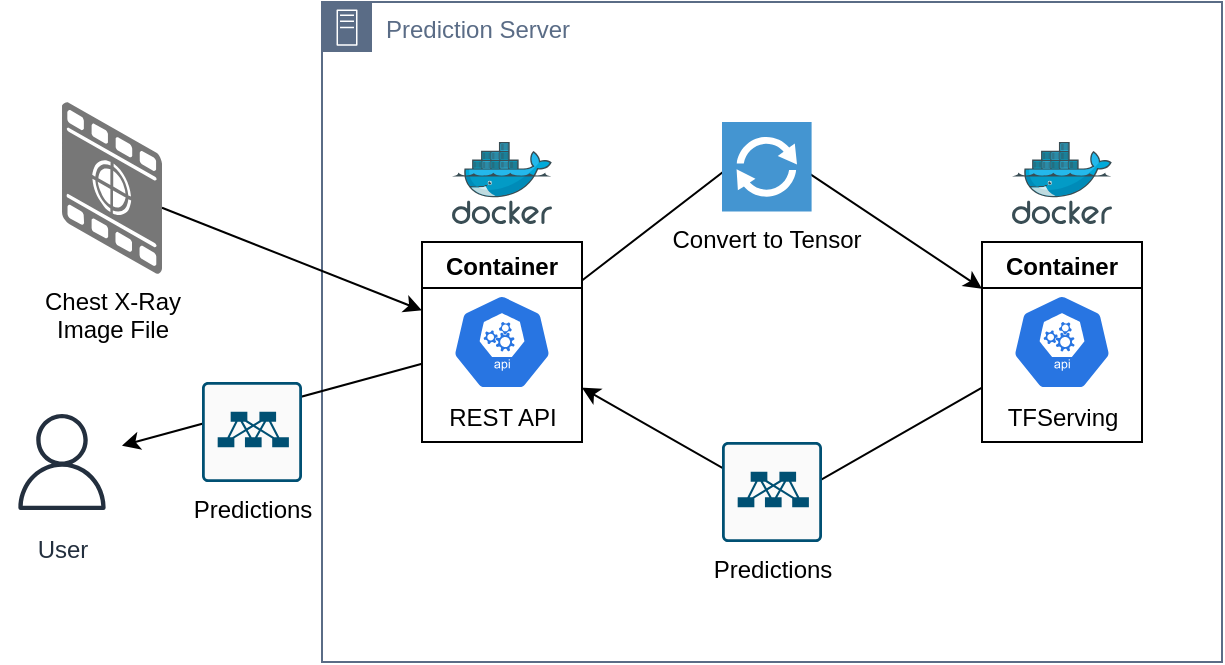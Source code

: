 <mxfile version="13.7.9" type="device"><diagram id="nDZUTssyXi3-ZB5H3RDu" name="Page-1"><mxGraphModel dx="1088" dy="968" grid="1" gridSize="10" guides="1" tooltips="1" connect="1" arrows="1" fold="1" page="1" pageScale="1" pageWidth="1100" pageHeight="850" math="0" shadow="0"><root><mxCell id="0"/><mxCell id="1" parent="0"/><mxCell id="TTJZB768mRT_ErIsJ3gy-34" value="Prediction Server" style="points=[[0,0],[0.25,0],[0.5,0],[0.75,0],[1,0],[1,0.25],[1,0.5],[1,0.75],[1,1],[0.75,1],[0.5,1],[0.25,1],[0,1],[0,0.75],[0,0.5],[0,0.25]];outlineConnect=0;gradientColor=none;html=1;whiteSpace=wrap;fontSize=12;fontStyle=0;shape=mxgraph.aws4.group;grIcon=mxgraph.aws4.group_on_premise;strokeColor=#5A6C86;fillColor=none;verticalAlign=top;align=left;spacingLeft=30;fontColor=#5A6C86;dashed=0;" vertex="1" parent="1"><mxGeometry x="360" y="270" width="450" height="330" as="geometry"/></mxCell><mxCell id="TTJZB768mRT_ErIsJ3gy-26" style="rounded=0;orthogonalLoop=1;jettySize=auto;html=1;startArrow=none;startFill=0;" edge="1" parent="1" source="TTJZB768mRT_ErIsJ3gy-22" target="TTJZB768mRT_ErIsJ3gy-23"><mxGeometry relative="1" as="geometry"><Array as="points"><mxPoint x="580" y="340"/></Array></mxGeometry></mxCell><mxCell id="TTJZB768mRT_ErIsJ3gy-27" value="" style="group" vertex="1" connectable="0" parent="1"><mxGeometry x="690" y="340" width="80" height="150" as="geometry"/></mxCell><mxCell id="TTJZB768mRT_ErIsJ3gy-23" value="Container" style="swimlane;" vertex="1" parent="TTJZB768mRT_ErIsJ3gy-27"><mxGeometry y="50" width="80" height="100" as="geometry"/></mxCell><mxCell id="TTJZB768mRT_ErIsJ3gy-24" value="TFServing" style="html=1;dashed=0;whitespace=wrap;fillColor=#2875E2;strokeColor=#ffffff;points=[[0.005,0.63,0],[0.1,0.2,0],[0.9,0.2,0],[0.5,0,0],[0.995,0.63,0],[0.72,0.99,0],[0.5,1,0],[0.28,0.99,0]];shape=mxgraph.kubernetes.icon;prIcon=api;labelPosition=center;verticalLabelPosition=bottom;align=center;verticalAlign=top;" vertex="1" parent="TTJZB768mRT_ErIsJ3gy-23"><mxGeometry x="15" y="26" width="50" height="48" as="geometry"/></mxCell><mxCell id="TTJZB768mRT_ErIsJ3gy-25" value="" style="aspect=fixed;html=1;points=[];align=center;image;fontSize=12;image=img/lib/mscae/Docker.svg;" vertex="1" parent="TTJZB768mRT_ErIsJ3gy-27"><mxGeometry x="15" width="50" height="41" as="geometry"/></mxCell><mxCell id="TTJZB768mRT_ErIsJ3gy-28" value="" style="group" vertex="1" connectable="0" parent="1"><mxGeometry x="410" y="340" width="80" height="150" as="geometry"/></mxCell><mxCell id="TTJZB768mRT_ErIsJ3gy-22" value="Container" style="swimlane;" vertex="1" parent="TTJZB768mRT_ErIsJ3gy-28"><mxGeometry y="50" width="80" height="100" as="geometry"/></mxCell><mxCell id="TTJZB768mRT_ErIsJ3gy-21" value="REST API" style="html=1;dashed=0;whitespace=wrap;fillColor=#2875E2;strokeColor=#ffffff;points=[[0.005,0.63,0],[0.1,0.2,0],[0.9,0.2,0],[0.5,0,0],[0.995,0.63,0],[0.72,0.99,0],[0.5,1,0],[0.28,0.99,0]];shape=mxgraph.kubernetes.icon;prIcon=api;labelPosition=center;verticalLabelPosition=bottom;align=center;verticalAlign=top;" vertex="1" parent="TTJZB768mRT_ErIsJ3gy-22"><mxGeometry x="15" y="26" width="50" height="48" as="geometry"/></mxCell><mxCell id="TTJZB768mRT_ErIsJ3gy-20" value="" style="aspect=fixed;html=1;points=[];align=center;image;fontSize=12;image=img/lib/mscae/Docker.svg;" vertex="1" parent="TTJZB768mRT_ErIsJ3gy-28"><mxGeometry x="15" width="50" height="41" as="geometry"/></mxCell><mxCell id="TTJZB768mRT_ErIsJ3gy-33" style="edgeStyle=none;rounded=0;orthogonalLoop=1;jettySize=auto;html=1;startArrow=none;startFill=0;" edge="1" parent="1" source="TTJZB768mRT_ErIsJ3gy-29" target="TTJZB768mRT_ErIsJ3gy-22"><mxGeometry relative="1" as="geometry"/></mxCell><mxCell id="TTJZB768mRT_ErIsJ3gy-29" value="Chest X-Ray&lt;br&gt;Image File" style="verticalLabelPosition=bottom;html=1;verticalAlign=top;strokeWidth=1;align=center;outlineConnect=0;dashed=0;outlineConnect=0;shape=mxgraph.aws3d.image;strokeColor=none;fillColor=#777777;aspect=fixed;" vertex="1" parent="1"><mxGeometry x="230" y="320" width="50" height="86" as="geometry"/></mxCell><mxCell id="TTJZB768mRT_ErIsJ3gy-30" value="Convert to Tensor" style="pointerEvents=1;shadow=0;dashed=0;html=1;strokeColor=none;fillColor=#4495D1;labelPosition=center;verticalLabelPosition=bottom;verticalAlign=top;align=center;outlineConnect=0;shape=mxgraph.veeam.2d.proxy;" vertex="1" parent="1"><mxGeometry x="560" y="330" width="44.8" height="44.8" as="geometry"/></mxCell><mxCell id="TTJZB768mRT_ErIsJ3gy-31" style="edgeStyle=none;rounded=0;orthogonalLoop=1;jettySize=auto;html=1;startArrow=none;startFill=0;" edge="1" parent="1" source="TTJZB768mRT_ErIsJ3gy-23" target="TTJZB768mRT_ErIsJ3gy-22"><mxGeometry relative="1" as="geometry"><Array as="points"><mxPoint x="590" y="520"/></Array></mxGeometry></mxCell><mxCell id="TTJZB768mRT_ErIsJ3gy-32" value="Predictions" style="points=[[0.015,0.015,0],[0.985,0.015,0],[0.985,0.985,0],[0.015,0.985,0],[0.25,0,0],[0.5,0,0],[0.75,0,0],[1,0.25,0],[1,0.5,0],[1,0.75,0],[0.75,1,0],[0.5,1,0],[0.25,1,0],[0,0.75,0],[0,0.5,0],[0,0.25,0]];verticalLabelPosition=bottom;html=1;verticalAlign=top;aspect=fixed;align=center;pointerEvents=1;shape=mxgraph.cisco19.rect;prIcon=nexus_9300;fillColor=#FAFAFA;strokeColor=#005073;" vertex="1" parent="1"><mxGeometry x="560" y="490" width="50" height="50" as="geometry"/></mxCell><mxCell id="TTJZB768mRT_ErIsJ3gy-35" value="User" style="outlineConnect=0;fontColor=#232F3E;gradientColor=none;strokeColor=#232F3E;fillColor=#ffffff;dashed=0;verticalLabelPosition=bottom;verticalAlign=top;align=center;html=1;fontSize=12;fontStyle=0;aspect=fixed;shape=mxgraph.aws4.resourceIcon;resIcon=mxgraph.aws4.user;" vertex="1" parent="1"><mxGeometry x="200" y="470" width="60" height="60" as="geometry"/></mxCell><mxCell id="TTJZB768mRT_ErIsJ3gy-39" style="edgeStyle=none;rounded=0;orthogonalLoop=1;jettySize=auto;html=1;startArrow=none;startFill=0;" edge="1" parent="1" source="TTJZB768mRT_ErIsJ3gy-22" target="TTJZB768mRT_ErIsJ3gy-35"><mxGeometry relative="1" as="geometry"/></mxCell><mxCell id="TTJZB768mRT_ErIsJ3gy-37" value="Predictions" style="points=[[0.015,0.015,0],[0.985,0.015,0],[0.985,0.985,0],[0.015,0.985,0],[0.25,0,0],[0.5,0,0],[0.75,0,0],[1,0.25,0],[1,0.5,0],[1,0.75,0],[0.75,1,0],[0.5,1,0],[0.25,1,0],[0,0.75,0],[0,0.5,0],[0,0.25,0]];verticalLabelPosition=bottom;html=1;verticalAlign=top;aspect=fixed;align=center;pointerEvents=1;shape=mxgraph.cisco19.rect;prIcon=nexus_9300;fillColor=#FAFAFA;strokeColor=#005073;" vertex="1" parent="1"><mxGeometry x="300" y="460" width="50" height="50" as="geometry"/></mxCell></root></mxGraphModel></diagram></mxfile>